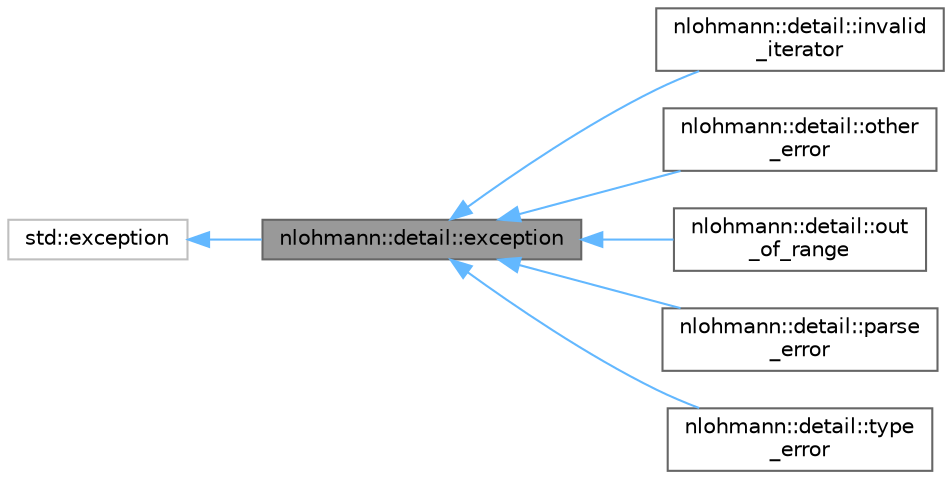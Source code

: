 digraph "nlohmann::detail::exception"
{
 // LATEX_PDF_SIZE
  bgcolor="transparent";
  edge [fontname=Helvetica,fontsize=10,labelfontname=Helvetica,labelfontsize=10];
  node [fontname=Helvetica,fontsize=10,shape=box,height=0.2,width=0.4];
  rankdir="LR";
  Node1 [id="Node000001",label="nlohmann::detail::exception",height=0.2,width=0.4,color="gray40", fillcolor="grey60", style="filled", fontcolor="black",tooltip="general exception of the basic_json class"];
  Node2 -> Node1 [id="edge1_Node000001_Node000002",dir="back",color="steelblue1",style="solid",tooltip=" "];
  Node2 [id="Node000002",label="std::exception",height=0.2,width=0.4,color="grey75", fillcolor="white", style="filled",tooltip=" "];
  Node1 -> Node3 [id="edge2_Node000001_Node000003",dir="back",color="steelblue1",style="solid",tooltip=" "];
  Node3 [id="Node000003",label="nlohmann::detail::invalid\l_iterator",height=0.2,width=0.4,color="gray40", fillcolor="white", style="filled",URL="$classnlohmann_1_1detail_1_1invalid__iterator.html",tooltip="exception indicating errors with iterators"];
  Node1 -> Node4 [id="edge3_Node000001_Node000004",dir="back",color="steelblue1",style="solid",tooltip=" "];
  Node4 [id="Node000004",label="nlohmann::detail::other\l_error",height=0.2,width=0.4,color="gray40", fillcolor="white", style="filled",URL="$classnlohmann_1_1detail_1_1other__error.html",tooltip="exception indicating other library errors"];
  Node1 -> Node5 [id="edge4_Node000001_Node000005",dir="back",color="steelblue1",style="solid",tooltip=" "];
  Node5 [id="Node000005",label="nlohmann::detail::out\l_of_range",height=0.2,width=0.4,color="gray40", fillcolor="white", style="filled",URL="$classnlohmann_1_1detail_1_1out__of__range.html",tooltip="exception indicating access out of the defined range"];
  Node1 -> Node6 [id="edge5_Node000001_Node000006",dir="back",color="steelblue1",style="solid",tooltip=" "];
  Node6 [id="Node000006",label="nlohmann::detail::parse\l_error",height=0.2,width=0.4,color="gray40", fillcolor="white", style="filled",URL="$classnlohmann_1_1detail_1_1parse__error.html",tooltip="exception indicating a parse error"];
  Node1 -> Node7 [id="edge6_Node000001_Node000007",dir="back",color="steelblue1",style="solid",tooltip=" "];
  Node7 [id="Node000007",label="nlohmann::detail::type\l_error",height=0.2,width=0.4,color="gray40", fillcolor="white", style="filled",URL="$classnlohmann_1_1detail_1_1type__error.html",tooltip="exception indicating executing a member function with a wrong type"];
}
